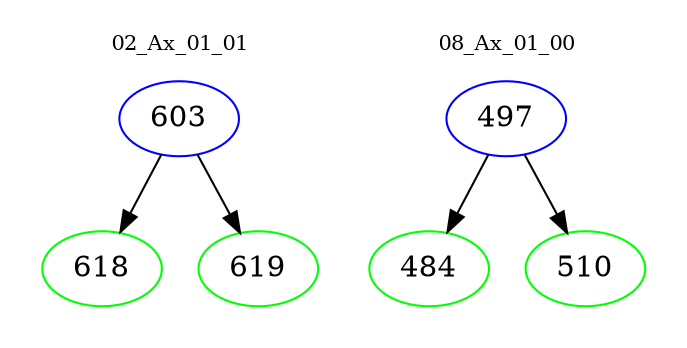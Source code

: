 digraph{
subgraph cluster_0 {
color = white
label = "02_Ax_01_01";
fontsize=10;
T0_603 [label="603", color="blue"]
T0_603 -> T0_618 [color="black"]
T0_618 [label="618", color="green"]
T0_603 -> T0_619 [color="black"]
T0_619 [label="619", color="green"]
}
subgraph cluster_1 {
color = white
label = "08_Ax_01_00";
fontsize=10;
T1_497 [label="497", color="blue"]
T1_497 -> T1_484 [color="black"]
T1_484 [label="484", color="green"]
T1_497 -> T1_510 [color="black"]
T1_510 [label="510", color="green"]
}
}
